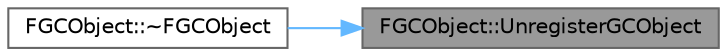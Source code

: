 digraph "FGCObject::UnregisterGCObject"
{
 // INTERACTIVE_SVG=YES
 // LATEX_PDF_SIZE
  bgcolor="transparent";
  edge [fontname=Helvetica,fontsize=10,labelfontname=Helvetica,labelfontsize=10];
  node [fontname=Helvetica,fontsize=10,shape=box,height=0.2,width=0.4];
  rankdir="RL";
  Node1 [id="Node000001",label="FGCObject::UnregisterGCObject",height=0.2,width=0.4,color="gray40", fillcolor="grey60", style="filled", fontcolor="black",tooltip="Unregister ahead of destruction."];
  Node1 -> Node2 [id="edge1_Node000001_Node000002",dir="back",color="steelblue1",style="solid",tooltip=" "];
  Node2 [id="Node000002",label="FGCObject::~FGCObject",height=0.2,width=0.4,color="grey40", fillcolor="white", style="filled",URL="$d1/d9e/classFGCObject.html#a8908ab238e4f51fb5e97b1a9d615be22",tooltip=" "];
}
